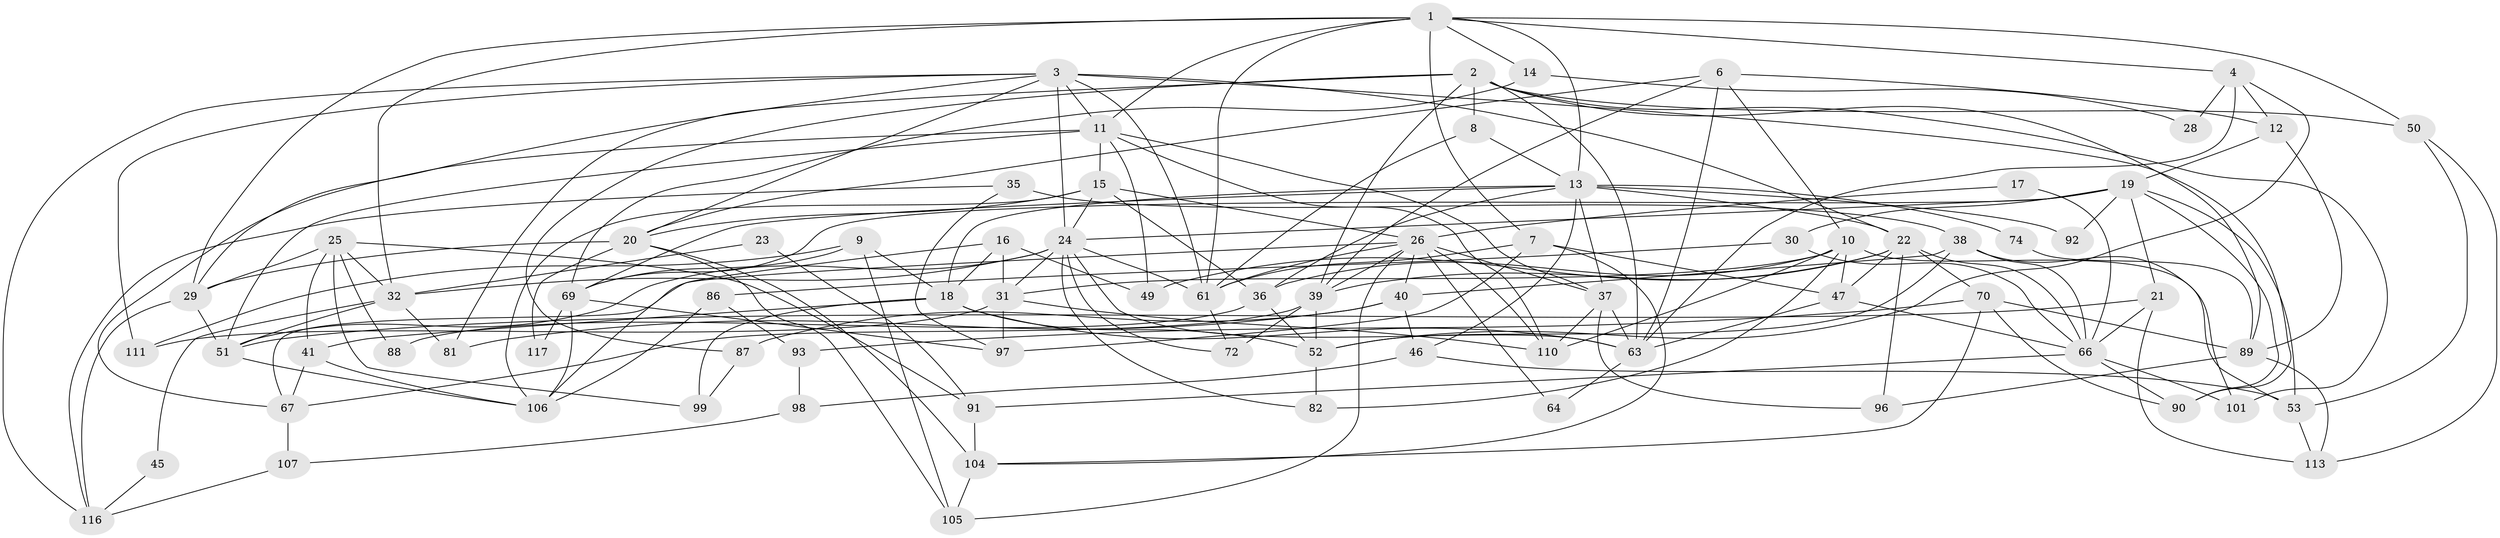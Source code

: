 // original degree distribution, {5: 0.20512820512820512, 7: 0.02564102564102564, 2: 0.1282051282051282, 6: 0.08547008547008547, 4: 0.26495726495726496, 3: 0.27350427350427353, 8: 0.008547008547008548, 9: 0.008547008547008548}
// Generated by graph-tools (version 1.1) at 2025/41/03/06/25 10:41:52]
// undirected, 78 vertices, 191 edges
graph export_dot {
graph [start="1"]
  node [color=gray90,style=filled];
  1 [super="+5"];
  2 [super="+44"];
  3 [super="+79"];
  4 [super="+58"];
  6 [super="+56"];
  7 [super="+48"];
  8;
  9;
  10 [super="+33"];
  11 [super="+84"];
  12 [super="+62"];
  13 [super="+42"];
  14;
  15 [super="+34"];
  16 [super="+43"];
  17;
  18 [super="+57"];
  19 [super="+77"];
  20 [super="+95"];
  21;
  22 [super="+27"];
  23;
  24 [super="+108"];
  25 [super="+85"];
  26 [super="+68"];
  28;
  29 [super="+103"];
  30;
  31 [super="+102"];
  32 [super="+55"];
  35 [super="+78"];
  36 [super="+100"];
  37 [super="+80"];
  38 [super="+54"];
  39 [super="+59"];
  40 [super="+65"];
  41;
  45;
  46;
  47;
  49;
  50;
  51 [super="+71"];
  52 [super="+114"];
  53 [super="+60"];
  61 [super="+75"];
  63 [super="+112"];
  64;
  66 [super="+83"];
  67 [super="+76"];
  69 [super="+73"];
  70;
  72;
  74;
  81;
  82;
  86 [super="+115"];
  87;
  88;
  89 [super="+94"];
  90;
  91;
  92;
  93;
  96;
  97;
  98;
  99;
  101;
  104;
  105;
  106 [super="+109"];
  107;
  110;
  111;
  113;
  116;
  117;
  1 -- 61;
  1 -- 7;
  1 -- 14;
  1 -- 11;
  1 -- 32;
  1 -- 50;
  1 -- 4;
  1 -- 13;
  1 -- 29;
  2 -- 50;
  2 -- 81;
  2 -- 101;
  2 -- 87;
  2 -- 8;
  2 -- 39;
  2 -- 89;
  2 -- 63;
  3 -- 22;
  3 -- 90;
  3 -- 111;
  3 -- 116;
  3 -- 24;
  3 -- 61;
  3 -- 11;
  3 -- 20;
  3 -- 29;
  4 -- 28;
  4 -- 12;
  4 -- 63;
  4 -- 52;
  6 -- 10;
  6 -- 20;
  6 -- 12;
  6 -- 39;
  6 -- 63;
  7 -- 47;
  7 -- 61;
  7 -- 97;
  7 -- 104;
  8 -- 13;
  8 -- 61;
  9 -- 111;
  9 -- 105;
  9 -- 18;
  9 -- 69;
  10 -- 47;
  10 -- 53;
  10 -- 82;
  10 -- 110;
  10 -- 31;
  10 -- 36;
  11 -- 51;
  11 -- 67;
  11 -- 49;
  11 -- 110;
  11 -- 15;
  11 -- 37;
  12 -- 89;
  12 -- 19;
  13 -- 36;
  13 -- 22;
  13 -- 74;
  13 -- 37;
  13 -- 69;
  13 -- 92;
  13 -- 46;
  13 -- 18;
  14 -- 69;
  14 -- 28;
  15 -- 106;
  15 -- 20;
  15 -- 26;
  15 -- 24;
  15 -- 36;
  16 -- 49;
  16 -- 18;
  16 -- 31 [weight=2];
  16 -- 106;
  17 -- 66;
  17 -- 26;
  18 -- 41;
  18 -- 99;
  18 -- 52;
  18 -- 63;
  19 -- 53;
  19 -- 30;
  19 -- 92;
  19 -- 24;
  19 -- 69;
  19 -- 90;
  19 -- 21;
  20 -- 105;
  20 -- 117 [weight=2];
  20 -- 104;
  20 -- 29;
  21 -- 51;
  21 -- 113;
  21 -- 66;
  22 -- 70;
  22 -- 96;
  22 -- 49;
  22 -- 66;
  22 -- 47;
  22 -- 39;
  23 -- 32;
  23 -- 91;
  24 -- 72;
  24 -- 82;
  24 -- 61;
  24 -- 63;
  24 -- 32;
  24 -- 31;
  24 -- 51;
  25 -- 41;
  25 -- 88;
  25 -- 91;
  25 -- 99;
  25 -- 29;
  25 -- 32;
  26 -- 37;
  26 -- 64;
  26 -- 67;
  26 -- 105;
  26 -- 40;
  26 -- 39;
  26 -- 61;
  26 -- 110;
  29 -- 51;
  29 -- 116;
  30 -- 86;
  30 -- 66;
  31 -- 97;
  31 -- 111;
  31 -- 110;
  32 -- 81;
  32 -- 51;
  32 -- 45;
  35 -- 97;
  35 -- 116;
  35 -- 38;
  36 -- 88;
  36 -- 52;
  37 -- 63;
  37 -- 96;
  37 -- 110;
  38 -- 101;
  38 -- 40;
  38 -- 66;
  38 -- 52;
  39 -- 72 [weight=2];
  39 -- 67;
  39 -- 52;
  40 -- 46;
  40 -- 87;
  40 -- 81;
  41 -- 106;
  41 -- 67;
  45 -- 116;
  46 -- 53;
  46 -- 98;
  47 -- 66;
  47 -- 63;
  50 -- 113;
  50 -- 53;
  51 -- 106;
  52 -- 82;
  53 -- 113;
  61 -- 72;
  63 -- 64;
  66 -- 91;
  66 -- 101;
  66 -- 90;
  67 -- 107;
  69 -- 117;
  69 -- 106;
  69 -- 97;
  70 -- 90;
  70 -- 93;
  70 -- 104;
  70 -- 89;
  74 -- 89;
  86 -- 106;
  86 -- 93;
  87 -- 99;
  89 -- 96;
  89 -- 113;
  91 -- 104;
  93 -- 98;
  98 -- 107;
  104 -- 105;
  107 -- 116;
}
